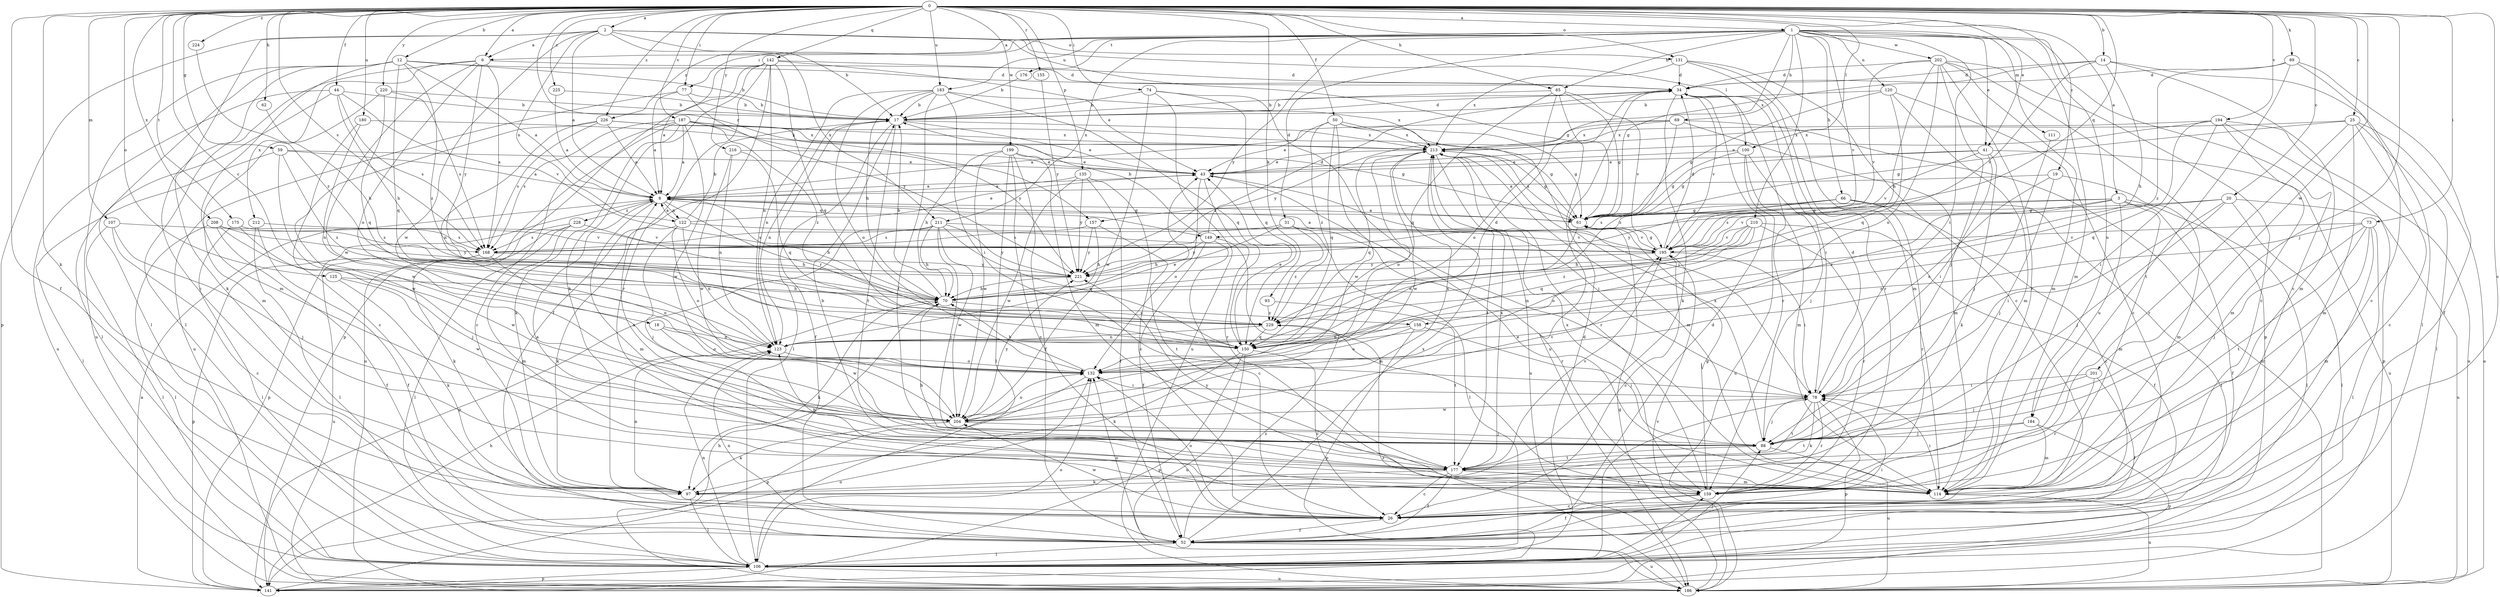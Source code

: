 strict digraph  {
0;
1;
2;
3;
6;
8;
12;
14;
17;
18;
19;
20;
25;
26;
31;
34;
41;
43;
44;
50;
52;
59;
61;
62;
65;
66;
69;
70;
73;
74;
77;
78;
88;
89;
93;
97;
100;
106;
107;
111;
114;
120;
122;
123;
125;
131;
132;
135;
141;
142;
149;
150;
155;
157;
158;
159;
168;
175;
176;
177;
180;
183;
184;
186;
187;
194;
195;
199;
201;
202;
204;
208;
210;
211;
212;
213;
216;
220;
221;
224;
225;
226;
228;
229;
0 -> 1  [label=a];
0 -> 2  [label=a];
0 -> 3  [label=a];
0 -> 6  [label=a];
0 -> 12  [label=b];
0 -> 14  [label=b];
0 -> 18  [label=c];
0 -> 19  [label=c];
0 -> 20  [label=c];
0 -> 25  [label=c];
0 -> 26  [label=c];
0 -> 41  [label=e];
0 -> 44  [label=f];
0 -> 50  [label=f];
0 -> 52  [label=f];
0 -> 59  [label=g];
0 -> 62  [label=h];
0 -> 65  [label=h];
0 -> 73  [label=i];
0 -> 74  [label=i];
0 -> 77  [label=i];
0 -> 88  [label=j];
0 -> 89  [label=k];
0 -> 93  [label=k];
0 -> 97  [label=k];
0 -> 100  [label=l];
0 -> 107  [label=m];
0 -> 125  [label=o];
0 -> 131  [label=o];
0 -> 135  [label=p];
0 -> 142  [label=q];
0 -> 149  [label=q];
0 -> 155  [label=r];
0 -> 157  [label=r];
0 -> 168  [label=s];
0 -> 175  [label=t];
0 -> 180  [label=u];
0 -> 183  [label=u];
0 -> 187  [label=v];
0 -> 194  [label=v];
0 -> 199  [label=w];
0 -> 201  [label=w];
0 -> 208  [label=x];
0 -> 216  [label=y];
0 -> 220  [label=y];
0 -> 224  [label=z];
0 -> 225  [label=z];
0 -> 226  [label=z];
1 -> 6  [label=a];
1 -> 26  [label=c];
1 -> 31  [label=d];
1 -> 41  [label=e];
1 -> 61  [label=g];
1 -> 65  [label=h];
1 -> 66  [label=h];
1 -> 69  [label=h];
1 -> 77  [label=i];
1 -> 78  [label=i];
1 -> 111  [label=m];
1 -> 114  [label=m];
1 -> 120  [label=n];
1 -> 176  [label=t];
1 -> 183  [label=u];
1 -> 184  [label=u];
1 -> 195  [label=v];
1 -> 202  [label=w];
1 -> 210  [label=x];
1 -> 211  [label=x];
1 -> 221  [label=y];
1 -> 226  [label=z];
2 -> 6  [label=a];
2 -> 8  [label=a];
2 -> 17  [label=b];
2 -> 26  [label=c];
2 -> 61  [label=g];
2 -> 100  [label=l];
2 -> 122  [label=n];
2 -> 131  [label=o];
2 -> 141  [label=p];
2 -> 204  [label=w];
2 -> 211  [label=x];
3 -> 52  [label=f];
3 -> 61  [label=g];
3 -> 106  [label=l];
3 -> 114  [label=m];
3 -> 157  [label=r];
3 -> 158  [label=r];
3 -> 184  [label=u];
3 -> 195  [label=v];
6 -> 34  [label=d];
6 -> 106  [label=l];
6 -> 132  [label=o];
6 -> 168  [label=s];
6 -> 204  [label=w];
6 -> 212  [label=x];
6 -> 221  [label=y];
8 -> 61  [label=g];
8 -> 70  [label=h];
8 -> 114  [label=m];
8 -> 122  [label=n];
8 -> 141  [label=p];
8 -> 149  [label=q];
8 -> 158  [label=r];
8 -> 228  [label=z];
12 -> 8  [label=a];
12 -> 17  [label=b];
12 -> 34  [label=d];
12 -> 97  [label=k];
12 -> 106  [label=l];
12 -> 114  [label=m];
12 -> 150  [label=q];
12 -> 186  [label=u];
12 -> 229  [label=z];
14 -> 34  [label=d];
14 -> 70  [label=h];
14 -> 106  [label=l];
14 -> 114  [label=m];
14 -> 195  [label=v];
14 -> 213  [label=x];
17 -> 34  [label=d];
17 -> 43  [label=e];
17 -> 52  [label=f];
17 -> 106  [label=l];
17 -> 123  [label=n];
17 -> 177  [label=t];
17 -> 213  [label=x];
18 -> 123  [label=n];
18 -> 132  [label=o];
18 -> 204  [label=w];
19 -> 8  [label=a];
19 -> 88  [label=j];
19 -> 114  [label=m];
19 -> 132  [label=o];
20 -> 61  [label=g];
20 -> 78  [label=i];
20 -> 88  [label=j];
20 -> 106  [label=l];
20 -> 168  [label=s];
20 -> 186  [label=u];
25 -> 26  [label=c];
25 -> 61  [label=g];
25 -> 106  [label=l];
25 -> 114  [label=m];
25 -> 159  [label=r];
25 -> 186  [label=u];
25 -> 213  [label=x];
26 -> 52  [label=f];
26 -> 132  [label=o];
26 -> 204  [label=w];
31 -> 70  [label=h];
31 -> 106  [label=l];
31 -> 159  [label=r];
31 -> 168  [label=s];
31 -> 229  [label=z];
34 -> 17  [label=b];
34 -> 78  [label=i];
34 -> 97  [label=k];
34 -> 159  [label=r];
34 -> 195  [label=v];
41 -> 43  [label=e];
41 -> 61  [label=g];
41 -> 78  [label=i];
41 -> 97  [label=k];
41 -> 186  [label=u];
41 -> 195  [label=v];
43 -> 8  [label=a];
43 -> 78  [label=i];
43 -> 132  [label=o];
43 -> 159  [label=r];
44 -> 17  [label=b];
44 -> 70  [label=h];
44 -> 106  [label=l];
44 -> 168  [label=s];
44 -> 186  [label=u];
44 -> 195  [label=v];
50 -> 43  [label=e];
50 -> 61  [label=g];
50 -> 78  [label=i];
50 -> 150  [label=q];
50 -> 204  [label=w];
50 -> 213  [label=x];
50 -> 229  [label=z];
52 -> 34  [label=d];
52 -> 78  [label=i];
52 -> 106  [label=l];
52 -> 123  [label=n];
52 -> 132  [label=o];
52 -> 186  [label=u];
52 -> 213  [label=x];
52 -> 229  [label=z];
59 -> 8  [label=a];
59 -> 43  [label=e];
59 -> 106  [label=l];
59 -> 204  [label=w];
59 -> 229  [label=z];
61 -> 8  [label=a];
61 -> 123  [label=n];
61 -> 195  [label=v];
61 -> 213  [label=x];
62 -> 70  [label=h];
65 -> 17  [label=b];
65 -> 61  [label=g];
65 -> 132  [label=o];
65 -> 150  [label=q];
65 -> 186  [label=u];
65 -> 195  [label=v];
66 -> 26  [label=c];
66 -> 61  [label=g];
66 -> 106  [label=l];
66 -> 159  [label=r];
66 -> 168  [label=s];
66 -> 221  [label=y];
69 -> 8  [label=a];
69 -> 114  [label=m];
69 -> 186  [label=u];
69 -> 213  [label=x];
69 -> 221  [label=y];
69 -> 229  [label=z];
70 -> 17  [label=b];
70 -> 97  [label=k];
70 -> 229  [label=z];
73 -> 88  [label=j];
73 -> 106  [label=l];
73 -> 114  [label=m];
73 -> 123  [label=n];
73 -> 159  [label=r];
73 -> 177  [label=t];
73 -> 195  [label=v];
74 -> 17  [label=b];
74 -> 114  [label=m];
74 -> 150  [label=q];
74 -> 186  [label=u];
74 -> 204  [label=w];
77 -> 8  [label=a];
77 -> 17  [label=b];
77 -> 186  [label=u];
77 -> 221  [label=y];
78 -> 34  [label=d];
78 -> 88  [label=j];
78 -> 97  [label=k];
78 -> 141  [label=p];
78 -> 159  [label=r];
78 -> 177  [label=t];
78 -> 204  [label=w];
88 -> 8  [label=a];
88 -> 177  [label=t];
88 -> 186  [label=u];
88 -> 213  [label=x];
89 -> 26  [label=c];
89 -> 34  [label=d];
89 -> 52  [label=f];
89 -> 177  [label=t];
89 -> 229  [label=z];
93 -> 177  [label=t];
93 -> 229  [label=z];
97 -> 106  [label=l];
97 -> 123  [label=n];
100 -> 43  [label=e];
100 -> 61  [label=g];
100 -> 88  [label=j];
100 -> 114  [label=m];
100 -> 186  [label=u];
106 -> 34  [label=d];
106 -> 78  [label=i];
106 -> 88  [label=j];
106 -> 123  [label=n];
106 -> 132  [label=o];
106 -> 141  [label=p];
106 -> 159  [label=r];
106 -> 186  [label=u];
107 -> 26  [label=c];
107 -> 88  [label=j];
107 -> 106  [label=l];
107 -> 195  [label=v];
111 -> 88  [label=j];
114 -> 43  [label=e];
114 -> 78  [label=i];
114 -> 186  [label=u];
114 -> 221  [label=y];
120 -> 17  [label=b];
120 -> 26  [label=c];
120 -> 61  [label=g];
120 -> 114  [label=m];
120 -> 150  [label=q];
122 -> 8  [label=a];
122 -> 17  [label=b];
122 -> 43  [label=e];
122 -> 88  [label=j];
122 -> 97  [label=k];
122 -> 123  [label=n];
122 -> 132  [label=o];
122 -> 195  [label=v];
123 -> 43  [label=e];
123 -> 132  [label=o];
125 -> 70  [label=h];
125 -> 97  [label=k];
125 -> 204  [label=w];
131 -> 26  [label=c];
131 -> 34  [label=d];
131 -> 114  [label=m];
131 -> 159  [label=r];
131 -> 213  [label=x];
132 -> 70  [label=h];
132 -> 78  [label=i];
132 -> 141  [label=p];
135 -> 8  [label=a];
135 -> 26  [label=c];
135 -> 52  [label=f];
135 -> 204  [label=w];
135 -> 221  [label=y];
141 -> 8  [label=a];
141 -> 70  [label=h];
141 -> 132  [label=o];
142 -> 8  [label=a];
142 -> 34  [label=d];
142 -> 43  [label=e];
142 -> 52  [label=f];
142 -> 97  [label=k];
142 -> 123  [label=n];
142 -> 141  [label=p];
142 -> 150  [label=q];
142 -> 159  [label=r];
149 -> 17  [label=b];
149 -> 26  [label=c];
149 -> 34  [label=d];
149 -> 52  [label=f];
149 -> 114  [label=m];
149 -> 221  [label=y];
150 -> 26  [label=c];
150 -> 34  [label=d];
150 -> 43  [label=e];
150 -> 97  [label=k];
150 -> 141  [label=p];
150 -> 186  [label=u];
155 -> 221  [label=y];
157 -> 70  [label=h];
157 -> 168  [label=s];
157 -> 177  [label=t];
157 -> 221  [label=y];
158 -> 88  [label=j];
158 -> 123  [label=n];
158 -> 132  [label=o];
158 -> 141  [label=p];
159 -> 26  [label=c];
159 -> 52  [label=f];
159 -> 61  [label=g];
159 -> 213  [label=x];
168 -> 132  [label=o];
168 -> 141  [label=p];
168 -> 186  [label=u];
168 -> 221  [label=y];
175 -> 88  [label=j];
175 -> 106  [label=l];
175 -> 168  [label=s];
176 -> 17  [label=b];
177 -> 8  [label=a];
177 -> 17  [label=b];
177 -> 26  [label=c];
177 -> 52  [label=f];
177 -> 70  [label=h];
177 -> 97  [label=k];
177 -> 114  [label=m];
177 -> 123  [label=n];
177 -> 159  [label=r];
177 -> 195  [label=v];
177 -> 213  [label=x];
180 -> 123  [label=n];
180 -> 204  [label=w];
180 -> 213  [label=x];
183 -> 17  [label=b];
183 -> 70  [label=h];
183 -> 78  [label=i];
183 -> 123  [label=n];
183 -> 132  [label=o];
183 -> 150  [label=q];
183 -> 177  [label=t];
183 -> 213  [label=x];
184 -> 88  [label=j];
184 -> 114  [label=m];
184 -> 141  [label=p];
184 -> 177  [label=t];
186 -> 61  [label=g];
186 -> 70  [label=h];
186 -> 195  [label=v];
186 -> 229  [label=z];
187 -> 8  [label=a];
187 -> 26  [label=c];
187 -> 61  [label=g];
187 -> 97  [label=k];
187 -> 168  [label=s];
187 -> 186  [label=u];
187 -> 204  [label=w];
187 -> 213  [label=x];
187 -> 221  [label=y];
187 -> 229  [label=z];
194 -> 43  [label=e];
194 -> 78  [label=i];
194 -> 114  [label=m];
194 -> 141  [label=p];
194 -> 150  [label=q];
194 -> 186  [label=u];
194 -> 213  [label=x];
195 -> 8  [label=a];
195 -> 26  [label=c];
195 -> 34  [label=d];
195 -> 61  [label=g];
195 -> 78  [label=i];
195 -> 221  [label=y];
199 -> 26  [label=c];
199 -> 43  [label=e];
199 -> 52  [label=f];
199 -> 70  [label=h];
199 -> 106  [label=l];
199 -> 114  [label=m];
199 -> 204  [label=w];
201 -> 52  [label=f];
201 -> 78  [label=i];
201 -> 88  [label=j];
201 -> 159  [label=r];
202 -> 26  [label=c];
202 -> 34  [label=d];
202 -> 70  [label=h];
202 -> 88  [label=j];
202 -> 114  [label=m];
202 -> 132  [label=o];
202 -> 141  [label=p];
202 -> 159  [label=r];
202 -> 195  [label=v];
204 -> 88  [label=j];
204 -> 97  [label=k];
204 -> 132  [label=o];
204 -> 195  [label=v];
204 -> 213  [label=x];
204 -> 221  [label=y];
208 -> 52  [label=f];
208 -> 106  [label=l];
208 -> 168  [label=s];
208 -> 204  [label=w];
208 -> 221  [label=y];
210 -> 52  [label=f];
210 -> 70  [label=h];
210 -> 132  [label=o];
210 -> 150  [label=q];
210 -> 159  [label=r];
210 -> 195  [label=v];
210 -> 229  [label=z];
211 -> 70  [label=h];
211 -> 88  [label=j];
211 -> 141  [label=p];
211 -> 150  [label=q];
211 -> 168  [label=s];
211 -> 195  [label=v];
211 -> 204  [label=w];
211 -> 221  [label=y];
212 -> 52  [label=f];
212 -> 106  [label=l];
212 -> 195  [label=v];
213 -> 43  [label=e];
213 -> 61  [label=g];
213 -> 114  [label=m];
213 -> 132  [label=o];
213 -> 150  [label=q];
213 -> 159  [label=r];
213 -> 177  [label=t];
213 -> 186  [label=u];
213 -> 204  [label=w];
216 -> 43  [label=e];
216 -> 123  [label=n];
216 -> 150  [label=q];
216 -> 204  [label=w];
220 -> 17  [label=b];
220 -> 114  [label=m];
220 -> 150  [label=q];
220 -> 168  [label=s];
221 -> 70  [label=h];
224 -> 229  [label=z];
225 -> 8  [label=a];
225 -> 17  [label=b];
226 -> 8  [label=a];
226 -> 26  [label=c];
226 -> 61  [label=g];
226 -> 123  [label=n];
226 -> 168  [label=s];
226 -> 213  [label=x];
228 -> 70  [label=h];
228 -> 97  [label=k];
228 -> 106  [label=l];
228 -> 114  [label=m];
228 -> 168  [label=s];
229 -> 123  [label=n];
229 -> 150  [label=q];
}
